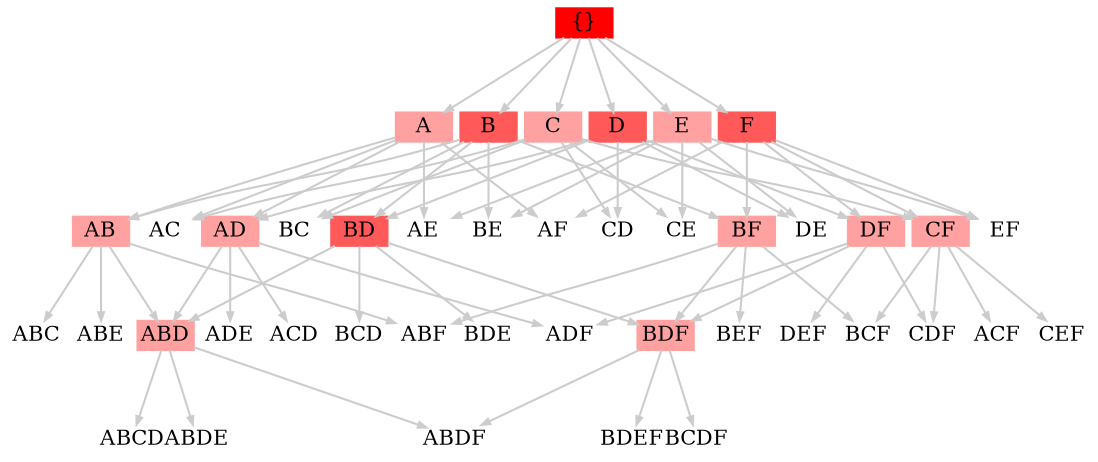 digraph A {
  node[shape=none, fontsize=10, width=0.37, height=0.2 fixedsize=true]
  edge[arrowsize=.4,color="#cccccc"]
  nodesep=0.05

  "{}"[shape=box, style=filled, color="#FF0000"] # 4
  B,D,F,BD [shape=box, style=filled, color="#FF5959"] # 3
  A,C,E,AB,AD,BF,CF,DF,ABD,BDF [shape=box, style=filled, color="#FFA1A1"] # 2

  A->B->C->D->E->F [style=invis];
  {A B C D E F rank=same}
  "{}" -> "A","C","B","E","D","F"
  "E" -> "BE","DE","AE","EF","CE"
  "D" -> "DF","DE","AD","CD","BD"
  "F" -> "BF","DF","AF","EF","CF"
  "A" -> "AC","AB","AE","AD","AF"
  "C" -> "BC","AC","CF","CE","CD"
  "B" -> "BE","BF","BC","AB","BD"
  "BE"
  "BF" -> "BCF","BEF","ABF","BDF"
  "BC"
  "DF" -> "DEF","ADF","BDF","CDF"
  "DE"
  "AC"
  "AB" -> "ABC","ABF","ABD","ABE"
  "AE"
  "AD" -> "ACD","ABD","ADF","ADE"
  "AF"
  "CF" -> "ACF","BCF","CEF","CDF"
  "CE"
  "CD"
  "EF"
  "BD" -> "BCD","ABD","BDF","BDE"
  "ABD" -> "ABDE","ABDF","ABCD"
  "BDF" -> "BCDF","BDEF","ABDF"
}